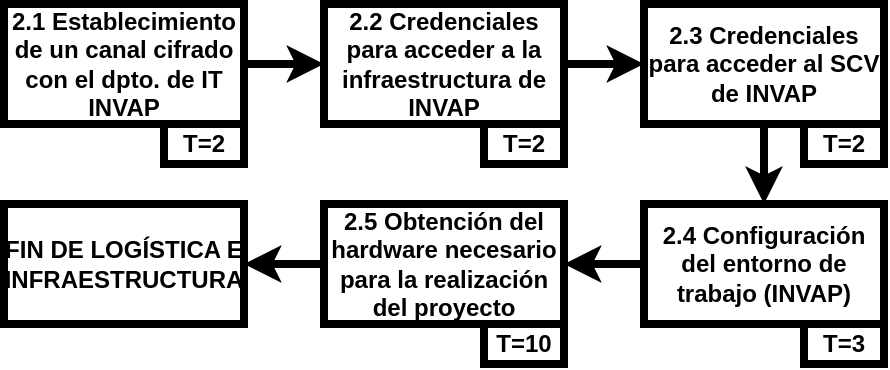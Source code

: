 <mxfile version="14.6.13" type="device"><diagram id="2rHEr0r6wI_cHBsp9Hdk" name="Page-1"><mxGraphModel dx="818" dy="504" grid="1" gridSize="10" guides="1" tooltips="1" connect="1" arrows="1" fold="1" page="1" pageScale="1" pageWidth="850" pageHeight="1100" math="0" shadow="0"><root><mxCell id="0"/><mxCell id="1" parent="0"/><mxCell id="dHZDQI32mA1gc5b284dg-13" style="edgeStyle=orthogonalEdgeStyle;rounded=0;orthogonalLoop=1;jettySize=auto;html=1;exitX=1;exitY=0.5;exitDx=0;exitDy=0;strokeWidth=4;" parent="1" source="dHZDQI32mA1gc5b284dg-1" target="dHZDQI32mA1gc5b284dg-2" edge="1"><mxGeometry relative="1" as="geometry"/></mxCell><mxCell id="dHZDQI32mA1gc5b284dg-1" value="&lt;b&gt;2.1 Establecimiento de un canal cifrado con el dpto. de IT INVAP&lt;/b&gt;" style="rounded=0;whiteSpace=wrap;html=1;strokeWidth=4;" parent="1" vertex="1"><mxGeometry x="80" y="160" width="120" height="60" as="geometry"/></mxCell><mxCell id="dHZDQI32mA1gc5b284dg-14" style="edgeStyle=orthogonalEdgeStyle;rounded=0;orthogonalLoop=1;jettySize=auto;html=1;exitX=1;exitY=0.5;exitDx=0;exitDy=0;entryX=0;entryY=0.5;entryDx=0;entryDy=0;strokeWidth=4;" parent="1" source="dHZDQI32mA1gc5b284dg-2" target="dHZDQI32mA1gc5b284dg-3" edge="1"><mxGeometry relative="1" as="geometry"/></mxCell><mxCell id="dHZDQI32mA1gc5b284dg-2" value="&lt;b&gt;2.2 Credenciales para acceder a la infraestructura de INVAP&lt;/b&gt;" style="rounded=0;whiteSpace=wrap;html=1;strokeWidth=4;" parent="1" vertex="1"><mxGeometry x="240" y="160" width="120" height="60" as="geometry"/></mxCell><mxCell id="dHZDQI32mA1gc5b284dg-15" style="edgeStyle=orthogonalEdgeStyle;rounded=0;orthogonalLoop=1;jettySize=auto;html=1;exitX=0.5;exitY=1;exitDx=0;exitDy=0;entryX=0.5;entryY=0;entryDx=0;entryDy=0;strokeWidth=4;" parent="1" source="dHZDQI32mA1gc5b284dg-3" target="dHZDQI32mA1gc5b284dg-4" edge="1"><mxGeometry relative="1" as="geometry"/></mxCell><mxCell id="dHZDQI32mA1gc5b284dg-3" value="&lt;b&gt;2.3 Credenciales para acceder al SCV de INVAP&lt;/b&gt;" style="rounded=0;whiteSpace=wrap;html=1;strokeWidth=4;" parent="1" vertex="1"><mxGeometry x="400" y="160" width="120" height="60" as="geometry"/></mxCell><mxCell id="dHZDQI32mA1gc5b284dg-16" style="edgeStyle=orthogonalEdgeStyle;rounded=0;orthogonalLoop=1;jettySize=auto;html=1;exitX=0;exitY=0.5;exitDx=0;exitDy=0;strokeWidth=4;" parent="1" source="dHZDQI32mA1gc5b284dg-4" target="dHZDQI32mA1gc5b284dg-5" edge="1"><mxGeometry relative="1" as="geometry"/></mxCell><mxCell id="dHZDQI32mA1gc5b284dg-4" value="&lt;b&gt;2.4 Configuración del entorno de trabajo (INVAP)&lt;/b&gt;" style="rounded=0;whiteSpace=wrap;html=1;strokeWidth=4;" parent="1" vertex="1"><mxGeometry x="400" y="260" width="120" height="60" as="geometry"/></mxCell><mxCell id="dHZDQI32mA1gc5b284dg-17" style="edgeStyle=orthogonalEdgeStyle;rounded=0;orthogonalLoop=1;jettySize=auto;html=1;exitX=0;exitY=0.5;exitDx=0;exitDy=0;entryX=1;entryY=0.5;entryDx=0;entryDy=0;strokeWidth=4;" parent="1" source="dHZDQI32mA1gc5b284dg-5" target="dHZDQI32mA1gc5b284dg-6" edge="1"><mxGeometry relative="1" as="geometry"/></mxCell><mxCell id="dHZDQI32mA1gc5b284dg-5" value="&lt;b&gt;2.5 Obtención del hardware necesario para la realización del proyecto&lt;/b&gt;" style="rounded=0;whiteSpace=wrap;html=1;strokeWidth=4;" parent="1" vertex="1"><mxGeometry x="240" y="260" width="120" height="60" as="geometry"/></mxCell><mxCell id="dHZDQI32mA1gc5b284dg-6" value="&lt;b&gt;FIN DE LOGÍSTICA E INFRAESTRUCTURA&lt;/b&gt;" style="rounded=0;whiteSpace=wrap;html=1;strokeWidth=4;" parent="1" vertex="1"><mxGeometry x="80" y="260" width="120" height="60" as="geometry"/></mxCell><mxCell id="dHZDQI32mA1gc5b284dg-7" value="&lt;b&gt;T=2&lt;/b&gt;" style="rounded=0;whiteSpace=wrap;html=1;strokeWidth=4;" parent="1" vertex="1"><mxGeometry x="160" y="220" width="40" height="20" as="geometry"/></mxCell><mxCell id="dHZDQI32mA1gc5b284dg-8" value="&lt;b&gt;T=2&lt;/b&gt;" style="rounded=0;whiteSpace=wrap;html=1;strokeWidth=4;" parent="1" vertex="1"><mxGeometry x="320" y="220" width="40" height="20" as="geometry"/></mxCell><mxCell id="dHZDQI32mA1gc5b284dg-9" value="&lt;b&gt;T=2&lt;/b&gt;" style="rounded=0;whiteSpace=wrap;html=1;strokeWidth=4;" parent="1" vertex="1"><mxGeometry x="480" y="220" width="40" height="20" as="geometry"/></mxCell><mxCell id="dHZDQI32mA1gc5b284dg-11" value="&lt;b&gt;T=10&lt;/b&gt;" style="rounded=0;whiteSpace=wrap;html=1;strokeWidth=4;" parent="1" vertex="1"><mxGeometry x="320" y="320" width="40" height="20" as="geometry"/></mxCell><mxCell id="dHZDQI32mA1gc5b284dg-12" value="&lt;b&gt;T=3&lt;/b&gt;" style="rounded=0;whiteSpace=wrap;html=1;strokeWidth=4;" parent="1" vertex="1"><mxGeometry x="480" y="320" width="40" height="20" as="geometry"/></mxCell></root></mxGraphModel></diagram></mxfile>
